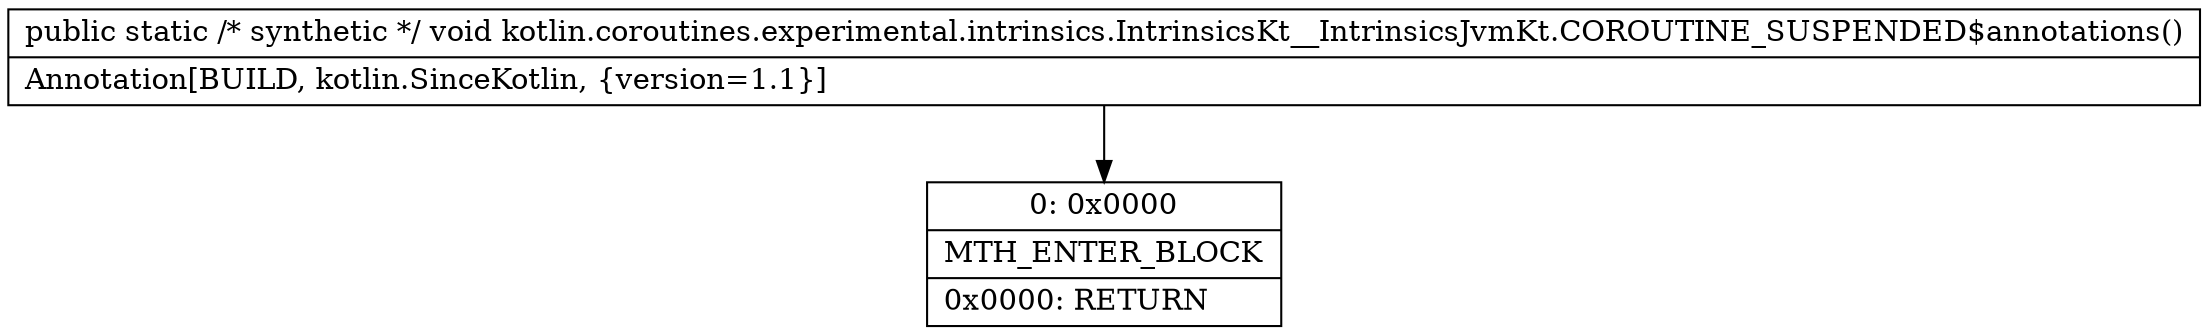 digraph "CFG forkotlin.coroutines.experimental.intrinsics.IntrinsicsKt__IntrinsicsJvmKt.COROUTINE_SUSPENDED$annotations()V" {
Node_0 [shape=record,label="{0\:\ 0x0000|MTH_ENTER_BLOCK\l|0x0000: RETURN   \l}"];
MethodNode[shape=record,label="{public static \/* synthetic *\/ void kotlin.coroutines.experimental.intrinsics.IntrinsicsKt__IntrinsicsJvmKt.COROUTINE_SUSPENDED$annotations()  | Annotation[BUILD, kotlin.SinceKotlin, \{version=1.1\}]\l}"];
MethodNode -> Node_0;
}


